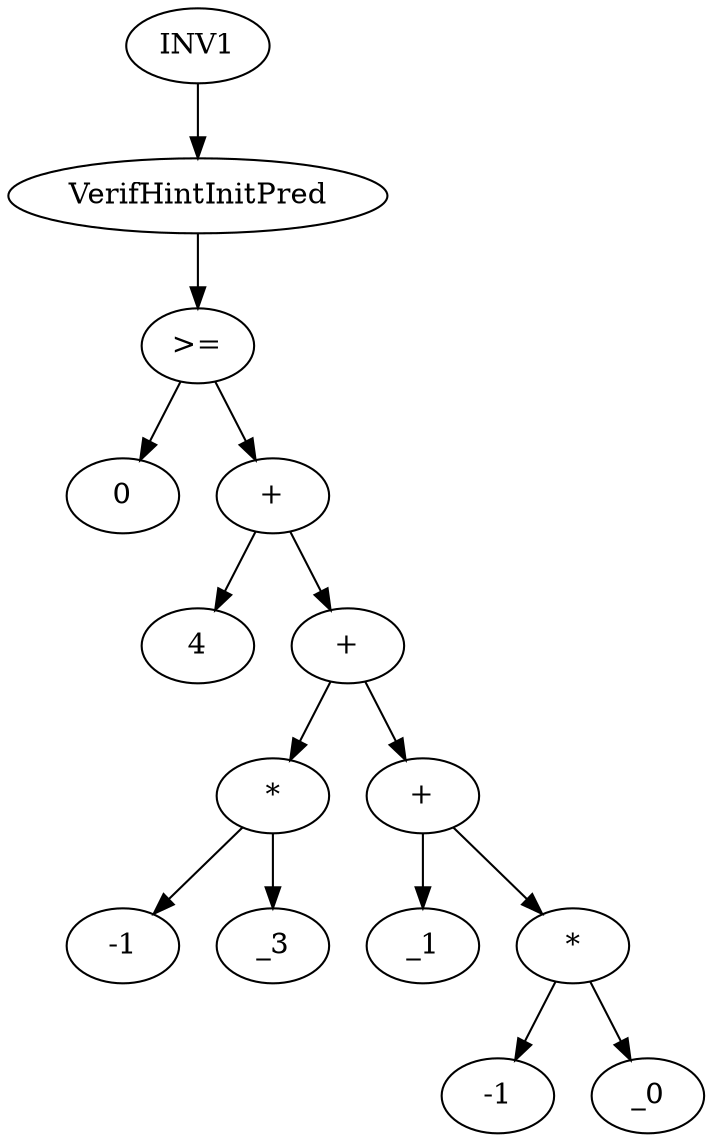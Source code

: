 digraph dag {
0 [label="INV1"];
1 [label="VerifHintInitPred"];
2 [label=">="];
3 [label="0"];
4 [label="+"];
5 [label="4"];
6 [label="+"];
7 [label="*"];
8 [label="-1"];
9 [label="_3"];
10 [label="+"];
11 [label="_1"];
12 [label="*"];
13 [label="-1"];
14 [label="_0"];
"0" -> "1"[label=""]
"1" -> "2"[label=""]
"2" -> "4"[label=""]
"2" -> "3"[label=""]
"4" -> "6"[label=""]
"4" -> "5"[label=""]
"6" -> "7"[label=""]
"6" -> "10"[label=""]
"7" -> "9"[label=""]
"7" -> "8"[label=""]
"10" -> "12"[label=""]
"10" -> "11"[label=""]
"12" -> "14"[label=""]
"12" -> "13"[label=""]
}
